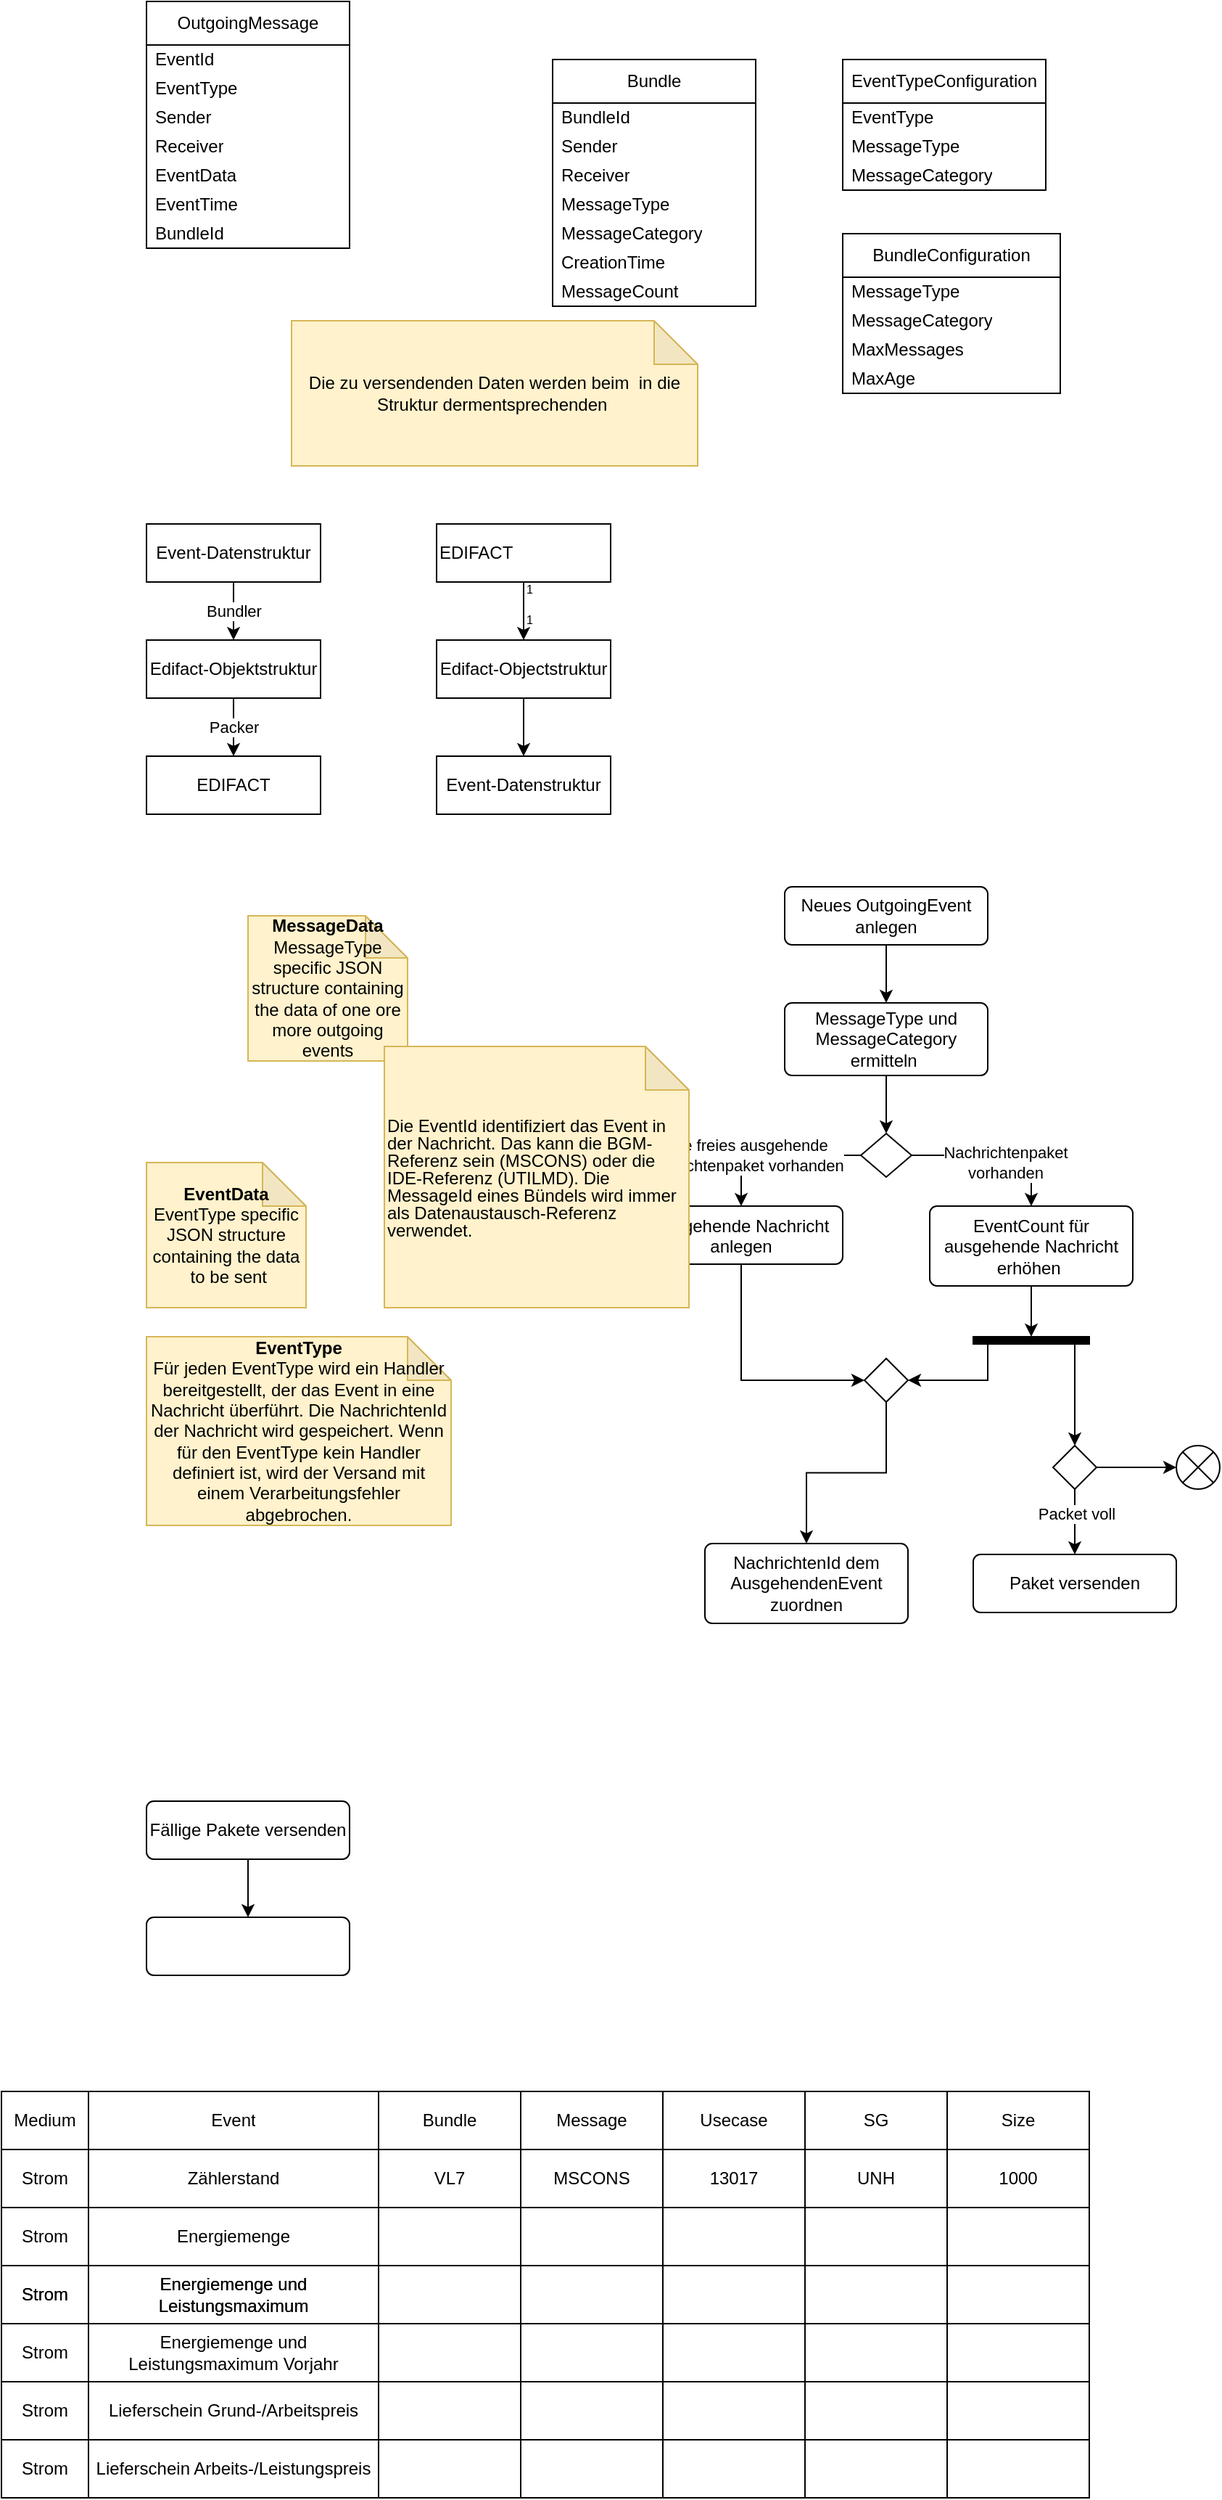 <mxfile version="24.4.10" type="github">
  <diagram name="Seite-1" id="YK1ayBAXCo4zHLLxA4et">
    <mxGraphModel dx="1563" dy="656" grid="1" gridSize="10" guides="1" tooltips="1" connect="1" arrows="1" fold="1" page="1" pageScale="1" pageWidth="827" pageHeight="1169" math="0" shadow="0">
      <root>
        <mxCell id="0" />
        <mxCell id="1" parent="0" />
        <mxCell id="UbyreCae_YLPJ1FmVZYK-16" value="OutgoingMessage" style="swimlane;fontStyle=0;childLayout=stackLayout;horizontal=1;startSize=30;horizontalStack=0;resizeParent=1;resizeParentMax=0;resizeLast=0;collapsible=1;marginBottom=0;whiteSpace=wrap;html=1;" parent="1" vertex="1">
          <mxGeometry x="40" y="40" width="140" height="170" as="geometry" />
        </mxCell>
        <mxCell id="UbyreCae_YLPJ1FmVZYK-31" value="EventId" style="text;strokeColor=none;fillColor=none;align=left;verticalAlign=middle;spacingLeft=4;spacingRight=4;overflow=hidden;points=[[0,0.5],[1,0.5]];portConstraint=eastwest;rotatable=0;whiteSpace=wrap;html=1;" parent="UbyreCae_YLPJ1FmVZYK-16" vertex="1">
          <mxGeometry y="30" width="140" height="20" as="geometry" />
        </mxCell>
        <mxCell id="UbyreCae_YLPJ1FmVZYK-19" value="EventType" style="text;strokeColor=none;fillColor=none;align=left;verticalAlign=middle;spacingLeft=4;spacingRight=4;overflow=hidden;points=[[0,0.5],[1,0.5]];portConstraint=eastwest;rotatable=0;whiteSpace=wrap;html=1;" parent="UbyreCae_YLPJ1FmVZYK-16" vertex="1">
          <mxGeometry y="50" width="140" height="20" as="geometry" />
        </mxCell>
        <mxCell id="UbyreCae_YLPJ1FmVZYK-17" value="Sender" style="text;strokeColor=none;fillColor=none;align=left;verticalAlign=middle;spacingLeft=4;spacingRight=4;overflow=hidden;points=[[0,0.5],[1,0.5]];portConstraint=eastwest;rotatable=0;whiteSpace=wrap;html=1;" parent="UbyreCae_YLPJ1FmVZYK-16" vertex="1">
          <mxGeometry y="70" width="140" height="20" as="geometry" />
        </mxCell>
        <mxCell id="KgunOmB92rTkKpUrxYC2-65" value="Receiver" style="text;strokeColor=none;fillColor=none;align=left;verticalAlign=middle;spacingLeft=4;spacingRight=4;overflow=hidden;points=[[0,0.5],[1,0.5]];portConstraint=eastwest;rotatable=0;whiteSpace=wrap;html=1;" vertex="1" parent="UbyreCae_YLPJ1FmVZYK-16">
          <mxGeometry y="90" width="140" height="20" as="geometry" />
        </mxCell>
        <mxCell id="UbyreCae_YLPJ1FmVZYK-21" value="EventData" style="text;strokeColor=none;fillColor=none;align=left;verticalAlign=middle;spacingLeft=4;spacingRight=4;overflow=hidden;points=[[0,0.5],[1,0.5]];portConstraint=eastwest;rotatable=0;whiteSpace=wrap;html=1;" parent="UbyreCae_YLPJ1FmVZYK-16" vertex="1">
          <mxGeometry y="110" width="140" height="20" as="geometry" />
        </mxCell>
        <mxCell id="UbyreCae_YLPJ1FmVZYK-20" value="EventTime" style="text;strokeColor=none;fillColor=none;align=left;verticalAlign=middle;spacingLeft=4;spacingRight=4;overflow=hidden;points=[[0,0.5],[1,0.5]];portConstraint=eastwest;rotatable=0;whiteSpace=wrap;html=1;" parent="UbyreCae_YLPJ1FmVZYK-16" vertex="1">
          <mxGeometry y="130" width="140" height="20" as="geometry" />
        </mxCell>
        <mxCell id="UbyreCae_YLPJ1FmVZYK-30" value="BundleId" style="text;strokeColor=none;fillColor=none;align=left;verticalAlign=middle;spacingLeft=4;spacingRight=4;overflow=hidden;points=[[0,0.5],[1,0.5]];portConstraint=eastwest;rotatable=0;whiteSpace=wrap;html=1;" parent="UbyreCae_YLPJ1FmVZYK-16" vertex="1">
          <mxGeometry y="150" width="140" height="20" as="geometry" />
        </mxCell>
        <mxCell id="UbyreCae_YLPJ1FmVZYK-22" value="Bundle" style="swimlane;fontStyle=0;childLayout=stackLayout;horizontal=1;startSize=30;horizontalStack=0;resizeParent=1;resizeParentMax=0;resizeLast=0;collapsible=1;marginBottom=0;whiteSpace=wrap;html=1;" parent="1" vertex="1">
          <mxGeometry x="320" y="80" width="140" height="170" as="geometry" />
        </mxCell>
        <mxCell id="UbyreCae_YLPJ1FmVZYK-29" value="BundleId&amp;nbsp;" style="text;strokeColor=none;fillColor=none;align=left;verticalAlign=middle;spacingLeft=4;spacingRight=4;overflow=hidden;points=[[0,0.5],[1,0.5]];portConstraint=eastwest;rotatable=0;whiteSpace=wrap;html=1;flipV=1;" parent="UbyreCae_YLPJ1FmVZYK-22" vertex="1">
          <mxGeometry y="30" width="140" height="20" as="geometry" />
        </mxCell>
        <mxCell id="UbyreCae_YLPJ1FmVZYK-23" value="Sender" style="text;strokeColor=none;fillColor=none;align=left;verticalAlign=middle;spacingLeft=4;spacingRight=4;overflow=hidden;points=[[0,0.5],[1,0.5]];portConstraint=eastwest;rotatable=0;whiteSpace=wrap;html=1;" parent="UbyreCae_YLPJ1FmVZYK-22" vertex="1">
          <mxGeometry y="50" width="140" height="20" as="geometry" />
        </mxCell>
        <mxCell id="UbyreCae_YLPJ1FmVZYK-24" value="Receiver" style="text;strokeColor=none;fillColor=none;align=left;verticalAlign=middle;spacingLeft=4;spacingRight=4;overflow=hidden;points=[[0,0.5],[1,0.5]];portConstraint=eastwest;rotatable=0;whiteSpace=wrap;html=1;" parent="UbyreCae_YLPJ1FmVZYK-22" vertex="1">
          <mxGeometry y="70" width="140" height="20" as="geometry" />
        </mxCell>
        <mxCell id="UbyreCae_YLPJ1FmVZYK-27" value="MessageType" style="text;strokeColor=none;fillColor=none;align=left;verticalAlign=middle;spacingLeft=4;spacingRight=4;overflow=hidden;points=[[0,0.5],[1,0.5]];portConstraint=eastwest;rotatable=0;whiteSpace=wrap;html=1;" parent="UbyreCae_YLPJ1FmVZYK-22" vertex="1">
          <mxGeometry y="90" width="140" height="20" as="geometry" />
        </mxCell>
        <mxCell id="UbyreCae_YLPJ1FmVZYK-33" value="MessageCategory" style="text;strokeColor=none;fillColor=none;align=left;verticalAlign=middle;spacingLeft=4;spacingRight=4;overflow=hidden;points=[[0,0.5],[1,0.5]];portConstraint=eastwest;rotatable=0;whiteSpace=wrap;html=1;" parent="UbyreCae_YLPJ1FmVZYK-22" vertex="1">
          <mxGeometry y="110" width="140" height="20" as="geometry" />
        </mxCell>
        <mxCell id="UbyreCae_YLPJ1FmVZYK-41" value="CreationTime" style="text;strokeColor=none;fillColor=none;align=left;verticalAlign=middle;spacingLeft=4;spacingRight=4;overflow=hidden;points=[[0,0.5],[1,0.5]];portConstraint=eastwest;rotatable=0;whiteSpace=wrap;html=1;" parent="UbyreCae_YLPJ1FmVZYK-22" vertex="1">
          <mxGeometry y="130" width="140" height="20" as="geometry" />
        </mxCell>
        <mxCell id="KgunOmB92rTkKpUrxYC2-1" value="MessageCount" style="text;strokeColor=none;fillColor=none;align=left;verticalAlign=middle;spacingLeft=4;spacingRight=4;overflow=hidden;points=[[0,0.5],[1,0.5]];portConstraint=eastwest;rotatable=0;whiteSpace=wrap;html=1;" vertex="1" parent="UbyreCae_YLPJ1FmVZYK-22">
          <mxGeometry y="150" width="140" height="20" as="geometry" />
        </mxCell>
        <mxCell id="UbyreCae_YLPJ1FmVZYK-34" value="&lt;b&gt;EventData&lt;/b&gt;&lt;div&gt;EventType specific JSON structure containing the data &amp;nbsp;to be sent&lt;/div&gt;" style="shape=note;whiteSpace=wrap;html=1;backgroundOutline=1;darkOpacity=0.05;fillColor=#fff2cc;strokeColor=#d6b656;" parent="1" vertex="1">
          <mxGeometry x="40" y="840" width="110" height="100" as="geometry" />
        </mxCell>
        <mxCell id="UbyreCae_YLPJ1FmVZYK-39" value="&lt;b&gt;MessageData&lt;/b&gt;&lt;div&gt;MessageType specific JSON structure containing the data of one ore more outgoing events&lt;/div&gt;" style="shape=note;whiteSpace=wrap;html=1;backgroundOutline=1;darkOpacity=0.05;fillColor=#fff2cc;strokeColor=#d6b656;size=29;" parent="1" vertex="1">
          <mxGeometry x="110" y="670" width="110" height="100" as="geometry" />
        </mxCell>
        <mxCell id="UbyreCae_YLPJ1FmVZYK-40" value="&lt;b&gt;EventType&lt;/b&gt;&lt;div&gt;Für jeden EventType wird ein Handler bereitgestellt, der das Event in eine Nachricht überführt. Die NachrichtenId der Nachricht wird gespeichert. Wenn für den EventType kein Handler definiert ist, wird der Versand mit einem Verarbeitungsfehler abgebrochen.&lt;/div&gt;" style="shape=note;whiteSpace=wrap;html=1;backgroundOutline=1;darkOpacity=0.05;fillColor=#fff2cc;strokeColor=#d6b656;" parent="1" vertex="1">
          <mxGeometry x="40" y="960" width="210" height="130" as="geometry" />
        </mxCell>
        <mxCell id="KgunOmB92rTkKpUrxYC2-4" value="" style="edgeStyle=orthogonalEdgeStyle;rounded=0;orthogonalLoop=1;jettySize=auto;html=1;" edge="1" parent="1" source="KgunOmB92rTkKpUrxYC2-2" target="KgunOmB92rTkKpUrxYC2-3">
          <mxGeometry relative="1" as="geometry" />
        </mxCell>
        <mxCell id="KgunOmB92rTkKpUrxYC2-2" value="Neues OutgoingEvent anlegen" style="html=1;align=center;verticalAlign=middle;rounded=1;absoluteArcSize=1;arcSize=10;dashed=0;whiteSpace=wrap;" vertex="1" parent="1">
          <mxGeometry x="480" y="650" width="140" height="40" as="geometry" />
        </mxCell>
        <mxCell id="KgunOmB92rTkKpUrxYC2-25" value="" style="edgeStyle=orthogonalEdgeStyle;rounded=0;orthogonalLoop=1;jettySize=auto;html=1;" edge="1" parent="1" source="KgunOmB92rTkKpUrxYC2-3" target="KgunOmB92rTkKpUrxYC2-6">
          <mxGeometry relative="1" as="geometry" />
        </mxCell>
        <mxCell id="KgunOmB92rTkKpUrxYC2-3" value="MessageType und MessageCategory ermitteln&amp;nbsp;" style="html=1;align=center;verticalAlign=middle;rounded=1;absoluteArcSize=1;arcSize=10;dashed=0;whiteSpace=wrap;" vertex="1" parent="1">
          <mxGeometry x="480" y="730" width="140" height="50" as="geometry" />
        </mxCell>
        <mxCell id="KgunOmB92rTkKpUrxYC2-38" value="" style="edgeStyle=orthogonalEdgeStyle;rounded=0;orthogonalLoop=1;jettySize=auto;html=1;" edge="1" parent="1" source="KgunOmB92rTkKpUrxYC2-5" target="KgunOmB92rTkKpUrxYC2-37">
          <mxGeometry relative="1" as="geometry" />
        </mxCell>
        <mxCell id="KgunOmB92rTkKpUrxYC2-5" value="EventCount für ausgehende Nachricht erhöhen&amp;nbsp;" style="html=1;align=center;verticalAlign=top;rounded=1;absoluteArcSize=1;arcSize=10;dashed=0;whiteSpace=wrap;" vertex="1" parent="1">
          <mxGeometry x="580" y="870" width="140" height="55" as="geometry" />
        </mxCell>
        <mxCell id="KgunOmB92rTkKpUrxYC2-8" value="" style="edgeStyle=orthogonalEdgeStyle;rounded=0;orthogonalLoop=1;jettySize=auto;html=1;" edge="1" parent="1" source="KgunOmB92rTkKpUrxYC2-6" target="KgunOmB92rTkKpUrxYC2-5">
          <mxGeometry relative="1" as="geometry" />
        </mxCell>
        <mxCell id="KgunOmB92rTkKpUrxYC2-28" value="Nachrichtenpaket&lt;div&gt;vorhanden&lt;/div&gt;" style="edgeLabel;html=1;align=center;verticalAlign=middle;resizable=0;points=[];" vertex="1" connectable="0" parent="KgunOmB92rTkKpUrxYC2-8">
          <mxGeometry x="-0.421" y="-2" relative="1" as="geometry">
            <mxPoint x="30" y="3" as="offset" />
          </mxGeometry>
        </mxCell>
        <mxCell id="KgunOmB92rTkKpUrxYC2-16" value="" style="edgeStyle=orthogonalEdgeStyle;rounded=0;orthogonalLoop=1;jettySize=auto;html=1;" edge="1" parent="1" source="KgunOmB92rTkKpUrxYC2-6" target="KgunOmB92rTkKpUrxYC2-15">
          <mxGeometry relative="1" as="geometry" />
        </mxCell>
        <mxCell id="KgunOmB92rTkKpUrxYC2-27" value="Keine freies ausgehende&amp;nbsp;&lt;div&gt;Nachrichtenpaket vorhanden&lt;/div&gt;" style="edgeLabel;html=1;align=center;verticalAlign=middle;resizable=0;points=[];" vertex="1" connectable="0" parent="KgunOmB92rTkKpUrxYC2-16">
          <mxGeometry x="-0.363" y="2" relative="1" as="geometry">
            <mxPoint x="-45" y="-2" as="offset" />
          </mxGeometry>
        </mxCell>
        <mxCell id="KgunOmB92rTkKpUrxYC2-6" value="" style="rhombus;" vertex="1" parent="1">
          <mxGeometry x="532.5" y="820" width="35" height="30" as="geometry" />
        </mxCell>
        <mxCell id="KgunOmB92rTkKpUrxYC2-15" value="Ausgehende Nachricht anlegen" style="html=1;align=center;verticalAlign=top;rounded=1;absoluteArcSize=1;arcSize=10;dashed=0;whiteSpace=wrap;" vertex="1" parent="1">
          <mxGeometry x="380" y="870" width="140" height="40" as="geometry" />
        </mxCell>
        <mxCell id="KgunOmB92rTkKpUrxYC2-17" value="NachrichtenId dem AusgehendenEvent zuordnen" style="html=1;align=center;verticalAlign=middle;rounded=1;absoluteArcSize=1;arcSize=10;dashed=0;whiteSpace=wrap;" vertex="1" parent="1">
          <mxGeometry x="425" y="1102.5" width="140" height="55" as="geometry" />
        </mxCell>
        <mxCell id="KgunOmB92rTkKpUrxYC2-35" value="" style="edgeStyle=orthogonalEdgeStyle;rounded=0;orthogonalLoop=1;jettySize=auto;html=1;" edge="1" parent="1" source="KgunOmB92rTkKpUrxYC2-29" target="KgunOmB92rTkKpUrxYC2-17">
          <mxGeometry relative="1" as="geometry" />
        </mxCell>
        <mxCell id="KgunOmB92rTkKpUrxYC2-29" value="" style="rhombus;" vertex="1" parent="1">
          <mxGeometry x="535" y="975" width="30" height="30" as="geometry" />
        </mxCell>
        <mxCell id="KgunOmB92rTkKpUrxYC2-33" value="" style="edgeStyle=orthogonalEdgeStyle;orthogonalLoop=1;jettySize=auto;html=1;rounded=0;exitX=0.5;exitY=1;exitDx=0;exitDy=0;entryX=0;entryY=0.5;entryDx=0;entryDy=0;" edge="1" parent="1" source="KgunOmB92rTkKpUrxYC2-15" target="KgunOmB92rTkKpUrxYC2-29">
          <mxGeometry width="80" relative="1" as="geometry">
            <mxPoint x="380" y="1010" as="sourcePoint" />
            <mxPoint x="470" y="920" as="targetPoint" />
          </mxGeometry>
        </mxCell>
        <mxCell id="KgunOmB92rTkKpUrxYC2-37" value="" style="html=1;points=[];perimeter=orthogonalPerimeter;fillColor=strokeColor;direction=south;" vertex="1" parent="1">
          <mxGeometry x="610" y="960" width="80" height="5" as="geometry" />
        </mxCell>
        <mxCell id="KgunOmB92rTkKpUrxYC2-40" value="" style="edgeStyle=orthogonalEdgeStyle;orthogonalLoop=1;jettySize=auto;html=1;rounded=0;entryX=1;entryY=0.5;entryDx=0;entryDy=0;exitX=0;exitY=0.875;exitDx=0;exitDy=0;exitPerimeter=0;" edge="1" parent="1" source="KgunOmB92rTkKpUrxYC2-37" target="KgunOmB92rTkKpUrxYC2-29">
          <mxGeometry width="80" relative="1" as="geometry">
            <mxPoint x="660" y="1020" as="sourcePoint" />
            <mxPoint x="750" y="820" as="targetPoint" />
            <Array as="points">
              <mxPoint x="620" y="990" />
            </Array>
          </mxGeometry>
        </mxCell>
        <mxCell id="KgunOmB92rTkKpUrxYC2-44" value="Paket versenden" style="html=1;align=center;verticalAlign=middle;rounded=1;absoluteArcSize=1;arcSize=10;dashed=0;whiteSpace=wrap;" vertex="1" parent="1">
          <mxGeometry x="610" y="1110" width="140" height="40" as="geometry" />
        </mxCell>
        <mxCell id="KgunOmB92rTkKpUrxYC2-45" value="" style="edgeStyle=orthogonalEdgeStyle;orthogonalLoop=1;jettySize=auto;html=1;rounded=0;exitX=0;exitY=0.125;exitDx=0;exitDy=0;exitPerimeter=0;entryX=0;entryY=0.5;entryDx=0;entryDy=0;" edge="1" parent="1" source="KgunOmB92rTkKpUrxYC2-37" target="KgunOmB92rTkKpUrxYC2-46">
          <mxGeometry width="80" relative="1" as="geometry">
            <mxPoint x="700" y="1110" as="sourcePoint" />
            <mxPoint x="780" y="1010" as="targetPoint" />
            <Array as="points">
              <mxPoint x="680" y="1020" />
              <mxPoint x="680" y="1020" />
            </Array>
          </mxGeometry>
        </mxCell>
        <mxCell id="KgunOmB92rTkKpUrxYC2-47" value="" style="edgeStyle=orthogonalEdgeStyle;rounded=0;orthogonalLoop=1;jettySize=auto;html=1;" edge="1" parent="1" source="KgunOmB92rTkKpUrxYC2-46" target="KgunOmB92rTkKpUrxYC2-44">
          <mxGeometry relative="1" as="geometry" />
        </mxCell>
        <mxCell id="KgunOmB92rTkKpUrxYC2-48" value="Packet voll" style="edgeLabel;html=1;align=center;verticalAlign=middle;resizable=0;points=[];" vertex="1" connectable="0" parent="KgunOmB92rTkKpUrxYC2-47">
          <mxGeometry x="-0.267" y="1" relative="1" as="geometry">
            <mxPoint as="offset" />
          </mxGeometry>
        </mxCell>
        <mxCell id="KgunOmB92rTkKpUrxYC2-50" value="" style="edgeStyle=orthogonalEdgeStyle;rounded=0;orthogonalLoop=1;jettySize=auto;html=1;" edge="1" parent="1" source="KgunOmB92rTkKpUrxYC2-46" target="KgunOmB92rTkKpUrxYC2-49">
          <mxGeometry relative="1" as="geometry" />
        </mxCell>
        <mxCell id="KgunOmB92rTkKpUrxYC2-46" value="" style="rhombus;direction=south;" vertex="1" parent="1">
          <mxGeometry x="665" y="1035" width="30" height="30" as="geometry" />
        </mxCell>
        <mxCell id="KgunOmB92rTkKpUrxYC2-49" value="" style="shape=sumEllipse;perimeter=ellipsePerimeter;html=1;backgroundOutline=1;" vertex="1" parent="1">
          <mxGeometry x="750" y="1035" width="30" height="30" as="geometry" />
        </mxCell>
        <mxCell id="KgunOmB92rTkKpUrxYC2-54" value="EventTypeConfiguration" style="swimlane;fontStyle=0;childLayout=stackLayout;horizontal=1;startSize=30;horizontalStack=0;resizeParent=1;resizeParentMax=0;resizeLast=0;collapsible=1;marginBottom=0;whiteSpace=wrap;html=1;" vertex="1" parent="1">
          <mxGeometry x="520" y="80" width="140" height="90" as="geometry" />
        </mxCell>
        <mxCell id="KgunOmB92rTkKpUrxYC2-55" value="EventType" style="text;strokeColor=none;fillColor=none;align=left;verticalAlign=middle;spacingLeft=4;spacingRight=4;overflow=hidden;points=[[0,0.5],[1,0.5]];portConstraint=eastwest;rotatable=0;whiteSpace=wrap;html=1;" vertex="1" parent="KgunOmB92rTkKpUrxYC2-54">
          <mxGeometry y="30" width="140" height="20" as="geometry" />
        </mxCell>
        <mxCell id="KgunOmB92rTkKpUrxYC2-56" value="MessageType" style="text;strokeColor=none;fillColor=none;align=left;verticalAlign=middle;spacingLeft=4;spacingRight=4;overflow=hidden;points=[[0,0.5],[1,0.5]];portConstraint=eastwest;rotatable=0;whiteSpace=wrap;html=1;" vertex="1" parent="KgunOmB92rTkKpUrxYC2-54">
          <mxGeometry y="50" width="140" height="20" as="geometry" />
        </mxCell>
        <mxCell id="KgunOmB92rTkKpUrxYC2-58" value="MessageCategory" style="text;strokeColor=none;fillColor=none;align=left;verticalAlign=middle;spacingLeft=4;spacingRight=4;overflow=hidden;points=[[0,0.5],[1,0.5]];portConstraint=eastwest;rotatable=0;whiteSpace=wrap;html=1;" vertex="1" parent="KgunOmB92rTkKpUrxYC2-54">
          <mxGeometry y="70" width="140" height="20" as="geometry" />
        </mxCell>
        <mxCell id="KgunOmB92rTkKpUrxYC2-59" value="BundleConfiguration" style="swimlane;fontStyle=0;childLayout=stackLayout;horizontal=1;startSize=30;horizontalStack=0;resizeParent=1;resizeParentMax=0;resizeLast=0;collapsible=1;marginBottom=0;whiteSpace=wrap;html=1;" vertex="1" parent="1">
          <mxGeometry x="520" y="200" width="150" height="110" as="geometry" />
        </mxCell>
        <mxCell id="KgunOmB92rTkKpUrxYC2-60" value="MessageType" style="text;strokeColor=none;fillColor=none;align=left;verticalAlign=middle;spacingLeft=4;spacingRight=4;overflow=hidden;points=[[0,0.5],[1,0.5]];portConstraint=eastwest;rotatable=0;whiteSpace=wrap;html=1;" vertex="1" parent="KgunOmB92rTkKpUrxYC2-59">
          <mxGeometry y="30" width="150" height="20" as="geometry" />
        </mxCell>
        <mxCell id="KgunOmB92rTkKpUrxYC2-61" value="MessageCategory" style="text;strokeColor=none;fillColor=none;align=left;verticalAlign=middle;spacingLeft=4;spacingRight=4;overflow=hidden;points=[[0,0.5],[1,0.5]];portConstraint=eastwest;rotatable=0;whiteSpace=wrap;html=1;" vertex="1" parent="KgunOmB92rTkKpUrxYC2-59">
          <mxGeometry y="50" width="150" height="20" as="geometry" />
        </mxCell>
        <mxCell id="KgunOmB92rTkKpUrxYC2-62" value="MaxMessages" style="text;strokeColor=none;fillColor=none;align=left;verticalAlign=middle;spacingLeft=4;spacingRight=4;overflow=hidden;points=[[0,0.5],[1,0.5]];portConstraint=eastwest;rotatable=0;whiteSpace=wrap;html=1;" vertex="1" parent="KgunOmB92rTkKpUrxYC2-59">
          <mxGeometry y="70" width="150" height="20" as="geometry" />
        </mxCell>
        <mxCell id="KgunOmB92rTkKpUrxYC2-64" value="MaxAge" style="text;strokeColor=none;fillColor=none;align=left;verticalAlign=middle;spacingLeft=4;spacingRight=4;overflow=hidden;points=[[0,0.5],[1,0.5]];portConstraint=eastwest;rotatable=0;whiteSpace=wrap;html=1;" vertex="1" parent="KgunOmB92rTkKpUrxYC2-59">
          <mxGeometry y="90" width="150" height="20" as="geometry" />
        </mxCell>
        <mxCell id="KgunOmB92rTkKpUrxYC2-63" value="&lt;p style=&quot;line-height: 100%;&quot;&gt;Die EventId identifiziert das Event in der Nachricht. Das kann die BGM-Referenz sein (MSCONS) oder die IDE-Referenz (UTILMD). Die MessageId eines Bündels wird immer als Datenaustausch-Referenz verwendet.&lt;/p&gt;" style="shape=note;whiteSpace=wrap;html=1;backgroundOutline=1;darkOpacity=0.05;fillColor=#fff2cc;strokeColor=#d6b656;align=left;" vertex="1" parent="1">
          <mxGeometry x="204" y="760" width="210" height="180" as="geometry" />
        </mxCell>
        <mxCell id="KgunOmB92rTkKpUrxYC2-71" value="Die zu versendenden Daten werden beim &amp;nbsp;in die Struktur dermentsprechenden&amp;nbsp;" style="shape=note;whiteSpace=wrap;html=1;backgroundOutline=1;darkOpacity=0.05;fillColor=#fff2cc;strokeColor=#d6b656;" vertex="1" parent="1">
          <mxGeometry x="140" y="260" width="280" height="100" as="geometry" />
        </mxCell>
        <mxCell id="KgunOmB92rTkKpUrxYC2-74" value="Bundler" style="edgeStyle=orthogonalEdgeStyle;rounded=0;orthogonalLoop=1;jettySize=auto;html=1;" edge="1" parent="1" source="KgunOmB92rTkKpUrxYC2-72" target="KgunOmB92rTkKpUrxYC2-73">
          <mxGeometry relative="1" as="geometry" />
        </mxCell>
        <mxCell id="KgunOmB92rTkKpUrxYC2-72" value="Event-Datenstruktur" style="whiteSpace=wrap;html=1;" vertex="1" parent="1">
          <mxGeometry x="40" y="400" width="120" height="40" as="geometry" />
        </mxCell>
        <mxCell id="KgunOmB92rTkKpUrxYC2-76" value="" style="edgeStyle=orthogonalEdgeStyle;rounded=0;orthogonalLoop=1;jettySize=auto;html=1;" edge="1" parent="1" source="KgunOmB92rTkKpUrxYC2-73" target="KgunOmB92rTkKpUrxYC2-75">
          <mxGeometry relative="1" as="geometry" />
        </mxCell>
        <mxCell id="KgunOmB92rTkKpUrxYC2-90" value="Packer" style="edgeLabel;html=1;align=center;verticalAlign=middle;resizable=0;points=[];" vertex="1" connectable="0" parent="KgunOmB92rTkKpUrxYC2-76">
          <mxGeometry relative="1" as="geometry">
            <mxPoint as="offset" />
          </mxGeometry>
        </mxCell>
        <mxCell id="KgunOmB92rTkKpUrxYC2-73" value="Edifact-Objektstruktur" style="whiteSpace=wrap;html=1;" vertex="1" parent="1">
          <mxGeometry x="40" y="480" width="120" height="40" as="geometry" />
        </mxCell>
        <mxCell id="KgunOmB92rTkKpUrxYC2-75" value="EDIFACT" style="whiteSpace=wrap;html=1;" vertex="1" parent="1">
          <mxGeometry x="40" y="560" width="120" height="40" as="geometry" />
        </mxCell>
        <mxCell id="KgunOmB92rTkKpUrxYC2-81" value="" style="edgeStyle=orthogonalEdgeStyle;rounded=0;orthogonalLoop=1;jettySize=auto;html=1;" edge="1" parent="1" source="KgunOmB92rTkKpUrxYC2-77" target="KgunOmB92rTkKpUrxYC2-80">
          <mxGeometry relative="1" as="geometry" />
        </mxCell>
        <mxCell id="KgunOmB92rTkKpUrxYC2-88" value="1" style="edgeLabel;html=1;align=left;verticalAlign=middle;resizable=0;points=[];fontSize=8;" vertex="1" connectable="0" parent="KgunOmB92rTkKpUrxYC2-81">
          <mxGeometry x="-1" relative="1" as="geometry">
            <mxPoint y="5" as="offset" />
          </mxGeometry>
        </mxCell>
        <mxCell id="KgunOmB92rTkKpUrxYC2-89" value="1" style="edgeLabel;html=1;align=left;verticalAlign=middle;resizable=0;points=[];spacingBottom=0;spacingLeft=0;fontSize=8;" vertex="1" connectable="0" parent="KgunOmB92rTkKpUrxYC2-81">
          <mxGeometry x="1" relative="1" as="geometry">
            <mxPoint y="-14" as="offset" />
          </mxGeometry>
        </mxCell>
        <mxCell id="KgunOmB92rTkKpUrxYC2-77" value="EDIFACT" style="whiteSpace=wrap;html=1;align=left;" vertex="1" parent="1">
          <mxGeometry x="240" y="400" width="120" height="40" as="geometry" />
        </mxCell>
        <mxCell id="KgunOmB92rTkKpUrxYC2-85" value="" style="edgeStyle=orthogonalEdgeStyle;rounded=0;orthogonalLoop=1;jettySize=auto;html=1;" edge="1" parent="1" source="KgunOmB92rTkKpUrxYC2-80" target="KgunOmB92rTkKpUrxYC2-84">
          <mxGeometry relative="1" as="geometry" />
        </mxCell>
        <mxCell id="KgunOmB92rTkKpUrxYC2-80" value="Edifact-Objectstruktur" style="whiteSpace=wrap;html=1;" vertex="1" parent="1">
          <mxGeometry x="240" y="480" width="120" height="40" as="geometry" />
        </mxCell>
        <mxCell id="KgunOmB92rTkKpUrxYC2-84" value="Event-Datenstruktur" style="whiteSpace=wrap;html=1;" vertex="1" parent="1">
          <mxGeometry x="240" y="560" width="120" height="40" as="geometry" />
        </mxCell>
        <mxCell id="KgunOmB92rTkKpUrxYC2-93" value="" style="edgeStyle=orthogonalEdgeStyle;rounded=0;orthogonalLoop=1;jettySize=auto;html=1;" edge="1" parent="1" source="KgunOmB92rTkKpUrxYC2-91" target="KgunOmB92rTkKpUrxYC2-92">
          <mxGeometry relative="1" as="geometry" />
        </mxCell>
        <mxCell id="KgunOmB92rTkKpUrxYC2-91" value="Fällige Pakete versenden" style="html=1;align=center;verticalAlign=middle;rounded=1;absoluteArcSize=1;arcSize=10;dashed=0;whiteSpace=wrap;" vertex="1" parent="1">
          <mxGeometry x="40" y="1280" width="140" height="40" as="geometry" />
        </mxCell>
        <mxCell id="KgunOmB92rTkKpUrxYC2-92" value="" style="html=1;align=center;verticalAlign=middle;rounded=1;absoluteArcSize=1;arcSize=10;dashed=0;whiteSpace=wrap;" vertex="1" parent="1">
          <mxGeometry x="40" y="1360" width="140" height="40" as="geometry" />
        </mxCell>
        <mxCell id="KgunOmB92rTkKpUrxYC2-94" value="" style="shape=table;startSize=0;container=1;collapsible=0;childLayout=tableLayout;" vertex="1" parent="1">
          <mxGeometry x="-60" y="1480" width="750" height="280" as="geometry" />
        </mxCell>
        <mxCell id="KgunOmB92rTkKpUrxYC2-95" value="" style="shape=tableRow;horizontal=0;startSize=0;swimlaneHead=0;swimlaneBody=0;strokeColor=inherit;top=0;left=0;bottom=0;right=0;collapsible=0;dropTarget=0;fillColor=none;points=[[0,0.5],[1,0.5]];portConstraint=eastwest;" vertex="1" parent="KgunOmB92rTkKpUrxYC2-94">
          <mxGeometry width="750" height="40" as="geometry" />
        </mxCell>
        <mxCell id="KgunOmB92rTkKpUrxYC2-107" value="Medium" style="shape=partialRectangle;html=1;whiteSpace=wrap;connectable=0;strokeColor=inherit;overflow=hidden;fillColor=none;top=0;left=0;bottom=0;right=0;pointerEvents=1;" vertex="1" parent="KgunOmB92rTkKpUrxYC2-95">
          <mxGeometry width="60" height="40" as="geometry">
            <mxRectangle width="60" height="40" as="alternateBounds" />
          </mxGeometry>
        </mxCell>
        <mxCell id="KgunOmB92rTkKpUrxYC2-96" value="Event" style="shape=partialRectangle;html=1;whiteSpace=wrap;connectable=0;strokeColor=inherit;overflow=hidden;fillColor=none;top=0;left=0;bottom=0;right=0;pointerEvents=1;" vertex="1" parent="KgunOmB92rTkKpUrxYC2-95">
          <mxGeometry x="60" width="200" height="40" as="geometry">
            <mxRectangle width="200" height="40" as="alternateBounds" />
          </mxGeometry>
        </mxCell>
        <mxCell id="KgunOmB92rTkKpUrxYC2-97" value="Bundle" style="shape=partialRectangle;html=1;whiteSpace=wrap;connectable=0;strokeColor=inherit;overflow=hidden;fillColor=none;top=0;left=0;bottom=0;right=0;pointerEvents=1;" vertex="1" parent="KgunOmB92rTkKpUrxYC2-95">
          <mxGeometry x="260" width="98" height="40" as="geometry">
            <mxRectangle width="98" height="40" as="alternateBounds" />
          </mxGeometry>
        </mxCell>
        <mxCell id="KgunOmB92rTkKpUrxYC2-98" value="Message" style="shape=partialRectangle;html=1;whiteSpace=wrap;connectable=0;strokeColor=inherit;overflow=hidden;fillColor=none;top=0;left=0;bottom=0;right=0;pointerEvents=1;" vertex="1" parent="KgunOmB92rTkKpUrxYC2-95">
          <mxGeometry x="358" width="98" height="40" as="geometry">
            <mxRectangle width="98" height="40" as="alternateBounds" />
          </mxGeometry>
        </mxCell>
        <mxCell id="KgunOmB92rTkKpUrxYC2-99" value="Usecase" style="shape=partialRectangle;html=1;whiteSpace=wrap;connectable=0;strokeColor=inherit;overflow=hidden;fillColor=none;top=0;left=0;bottom=0;right=0;pointerEvents=1;" vertex="1" parent="KgunOmB92rTkKpUrxYC2-95">
          <mxGeometry x="456" width="98" height="40" as="geometry">
            <mxRectangle width="98" height="40" as="alternateBounds" />
          </mxGeometry>
        </mxCell>
        <mxCell id="KgunOmB92rTkKpUrxYC2-105" value="SG" style="shape=partialRectangle;html=1;whiteSpace=wrap;connectable=0;strokeColor=inherit;overflow=hidden;fillColor=none;top=0;left=0;bottom=0;right=0;pointerEvents=1;" vertex="1" parent="KgunOmB92rTkKpUrxYC2-95">
          <mxGeometry x="554" width="98" height="40" as="geometry">
            <mxRectangle width="98" height="40" as="alternateBounds" />
          </mxGeometry>
        </mxCell>
        <mxCell id="KgunOmB92rTkKpUrxYC2-116" value="Size" style="shape=partialRectangle;html=1;whiteSpace=wrap;connectable=0;strokeColor=inherit;overflow=hidden;fillColor=none;top=0;left=0;bottom=0;right=0;pointerEvents=1;" vertex="1" parent="KgunOmB92rTkKpUrxYC2-95">
          <mxGeometry x="652" width="98" height="40" as="geometry">
            <mxRectangle width="98" height="40" as="alternateBounds" />
          </mxGeometry>
        </mxCell>
        <mxCell id="KgunOmB92rTkKpUrxYC2-100" value="" style="shape=tableRow;horizontal=0;startSize=0;swimlaneHead=0;swimlaneBody=0;strokeColor=inherit;top=0;left=0;bottom=0;right=0;collapsible=0;dropTarget=0;fillColor=none;points=[[0,0.5],[1,0.5]];portConstraint=eastwest;" vertex="1" parent="KgunOmB92rTkKpUrxYC2-94">
          <mxGeometry y="40" width="750" height="40" as="geometry" />
        </mxCell>
        <mxCell id="KgunOmB92rTkKpUrxYC2-108" value="Strom" style="shape=partialRectangle;html=1;whiteSpace=wrap;connectable=0;strokeColor=inherit;overflow=hidden;fillColor=none;top=0;left=0;bottom=0;right=0;pointerEvents=1;" vertex="1" parent="KgunOmB92rTkKpUrxYC2-100">
          <mxGeometry width="60" height="40" as="geometry">
            <mxRectangle width="60" height="40" as="alternateBounds" />
          </mxGeometry>
        </mxCell>
        <mxCell id="KgunOmB92rTkKpUrxYC2-101" value="Zählerstand" style="shape=partialRectangle;html=1;whiteSpace=wrap;connectable=0;strokeColor=inherit;overflow=hidden;fillColor=none;top=0;left=0;bottom=0;right=0;pointerEvents=1;" vertex="1" parent="KgunOmB92rTkKpUrxYC2-100">
          <mxGeometry x="60" width="200" height="40" as="geometry">
            <mxRectangle width="200" height="40" as="alternateBounds" />
          </mxGeometry>
        </mxCell>
        <mxCell id="KgunOmB92rTkKpUrxYC2-102" value="VL7" style="shape=partialRectangle;html=1;whiteSpace=wrap;connectable=0;strokeColor=inherit;overflow=hidden;fillColor=none;top=0;left=0;bottom=0;right=0;pointerEvents=1;" vertex="1" parent="KgunOmB92rTkKpUrxYC2-100">
          <mxGeometry x="260" width="98" height="40" as="geometry">
            <mxRectangle width="98" height="40" as="alternateBounds" />
          </mxGeometry>
        </mxCell>
        <mxCell id="KgunOmB92rTkKpUrxYC2-103" value="MSCONS" style="shape=partialRectangle;html=1;whiteSpace=wrap;connectable=0;strokeColor=inherit;overflow=hidden;fillColor=none;top=0;left=0;bottom=0;right=0;pointerEvents=1;" vertex="1" parent="KgunOmB92rTkKpUrxYC2-100">
          <mxGeometry x="358" width="98" height="40" as="geometry">
            <mxRectangle width="98" height="40" as="alternateBounds" />
          </mxGeometry>
        </mxCell>
        <mxCell id="KgunOmB92rTkKpUrxYC2-104" value="13017" style="shape=partialRectangle;html=1;whiteSpace=wrap;connectable=0;strokeColor=inherit;overflow=hidden;fillColor=none;top=0;left=0;bottom=0;right=0;pointerEvents=1;" vertex="1" parent="KgunOmB92rTkKpUrxYC2-100">
          <mxGeometry x="456" width="98" height="40" as="geometry">
            <mxRectangle width="98" height="40" as="alternateBounds" />
          </mxGeometry>
        </mxCell>
        <mxCell id="KgunOmB92rTkKpUrxYC2-106" value="UNH" style="shape=partialRectangle;html=1;whiteSpace=wrap;connectable=0;strokeColor=inherit;overflow=hidden;fillColor=none;top=0;left=0;bottom=0;right=0;pointerEvents=1;" vertex="1" parent="KgunOmB92rTkKpUrxYC2-100">
          <mxGeometry x="554" width="98" height="40" as="geometry">
            <mxRectangle width="98" height="40" as="alternateBounds" />
          </mxGeometry>
        </mxCell>
        <mxCell id="KgunOmB92rTkKpUrxYC2-117" value="1000" style="shape=partialRectangle;html=1;whiteSpace=wrap;connectable=0;strokeColor=inherit;overflow=hidden;fillColor=none;top=0;left=0;bottom=0;right=0;pointerEvents=1;" vertex="1" parent="KgunOmB92rTkKpUrxYC2-100">
          <mxGeometry x="652" width="98" height="40" as="geometry">
            <mxRectangle width="98" height="40" as="alternateBounds" />
          </mxGeometry>
        </mxCell>
        <mxCell id="KgunOmB92rTkKpUrxYC2-109" style="shape=tableRow;horizontal=0;startSize=0;swimlaneHead=0;swimlaneBody=0;strokeColor=inherit;top=0;left=0;bottom=0;right=0;collapsible=0;dropTarget=0;fillColor=none;points=[[0,0.5],[1,0.5]];portConstraint=eastwest;" vertex="1" parent="KgunOmB92rTkKpUrxYC2-94">
          <mxGeometry y="80" width="750" height="40" as="geometry" />
        </mxCell>
        <mxCell id="KgunOmB92rTkKpUrxYC2-110" value="Strom" style="shape=partialRectangle;html=1;whiteSpace=wrap;connectable=0;strokeColor=inherit;overflow=hidden;fillColor=none;top=0;left=0;bottom=0;right=0;pointerEvents=1;" vertex="1" parent="KgunOmB92rTkKpUrxYC2-109">
          <mxGeometry width="60" height="40" as="geometry">
            <mxRectangle width="60" height="40" as="alternateBounds" />
          </mxGeometry>
        </mxCell>
        <mxCell id="KgunOmB92rTkKpUrxYC2-111" value="Energiemenge" style="shape=partialRectangle;html=1;whiteSpace=wrap;connectable=0;strokeColor=inherit;overflow=hidden;fillColor=none;top=0;left=0;bottom=0;right=0;pointerEvents=1;" vertex="1" parent="KgunOmB92rTkKpUrxYC2-109">
          <mxGeometry x="60" width="200" height="40" as="geometry">
            <mxRectangle width="200" height="40" as="alternateBounds" />
          </mxGeometry>
        </mxCell>
        <mxCell id="KgunOmB92rTkKpUrxYC2-112" style="shape=partialRectangle;html=1;whiteSpace=wrap;connectable=0;strokeColor=inherit;overflow=hidden;fillColor=none;top=0;left=0;bottom=0;right=0;pointerEvents=1;" vertex="1" parent="KgunOmB92rTkKpUrxYC2-109">
          <mxGeometry x="260" width="98" height="40" as="geometry">
            <mxRectangle width="98" height="40" as="alternateBounds" />
          </mxGeometry>
        </mxCell>
        <mxCell id="KgunOmB92rTkKpUrxYC2-113" style="shape=partialRectangle;html=1;whiteSpace=wrap;connectable=0;strokeColor=inherit;overflow=hidden;fillColor=none;top=0;left=0;bottom=0;right=0;pointerEvents=1;" vertex="1" parent="KgunOmB92rTkKpUrxYC2-109">
          <mxGeometry x="358" width="98" height="40" as="geometry">
            <mxRectangle width="98" height="40" as="alternateBounds" />
          </mxGeometry>
        </mxCell>
        <mxCell id="KgunOmB92rTkKpUrxYC2-114" style="shape=partialRectangle;html=1;whiteSpace=wrap;connectable=0;strokeColor=inherit;overflow=hidden;fillColor=none;top=0;left=0;bottom=0;right=0;pointerEvents=1;" vertex="1" parent="KgunOmB92rTkKpUrxYC2-109">
          <mxGeometry x="456" width="98" height="40" as="geometry">
            <mxRectangle width="98" height="40" as="alternateBounds" />
          </mxGeometry>
        </mxCell>
        <mxCell id="KgunOmB92rTkKpUrxYC2-115" style="shape=partialRectangle;html=1;whiteSpace=wrap;connectable=0;strokeColor=inherit;overflow=hidden;fillColor=none;top=0;left=0;bottom=0;right=0;pointerEvents=1;" vertex="1" parent="KgunOmB92rTkKpUrxYC2-109">
          <mxGeometry x="554" width="98" height="40" as="geometry">
            <mxRectangle width="98" height="40" as="alternateBounds" />
          </mxGeometry>
        </mxCell>
        <mxCell id="KgunOmB92rTkKpUrxYC2-118" style="shape=partialRectangle;html=1;whiteSpace=wrap;connectable=0;strokeColor=inherit;overflow=hidden;fillColor=none;top=0;left=0;bottom=0;right=0;pointerEvents=1;" vertex="1" parent="KgunOmB92rTkKpUrxYC2-109">
          <mxGeometry x="652" width="98" height="40" as="geometry">
            <mxRectangle width="98" height="40" as="alternateBounds" />
          </mxGeometry>
        </mxCell>
        <mxCell id="KgunOmB92rTkKpUrxYC2-135" style="shape=tableRow;horizontal=0;startSize=0;swimlaneHead=0;swimlaneBody=0;strokeColor=inherit;top=0;left=0;bottom=0;right=0;collapsible=0;dropTarget=0;fillColor=none;points=[[0,0.5],[1,0.5]];portConstraint=eastwest;" vertex="1" parent="KgunOmB92rTkKpUrxYC2-94">
          <mxGeometry y="120" width="750" height="40" as="geometry" />
        </mxCell>
        <mxCell id="KgunOmB92rTkKpUrxYC2-136" value="Strom" style="shape=partialRectangle;html=1;whiteSpace=wrap;connectable=0;strokeColor=inherit;overflow=hidden;fillColor=none;top=0;left=0;bottom=0;right=0;pointerEvents=1;" vertex="1" parent="KgunOmB92rTkKpUrxYC2-135">
          <mxGeometry width="60" height="40" as="geometry">
            <mxRectangle width="60" height="40" as="alternateBounds" />
          </mxGeometry>
        </mxCell>
        <mxCell id="KgunOmB92rTkKpUrxYC2-137" value="Energiemenge und Leistungsmaximum" style="shape=partialRectangle;html=1;whiteSpace=wrap;connectable=0;strokeColor=inherit;overflow=hidden;fillColor=none;top=0;left=0;bottom=0;right=0;pointerEvents=1;" vertex="1" parent="KgunOmB92rTkKpUrxYC2-135">
          <mxGeometry x="60" width="200" height="40" as="geometry">
            <mxRectangle width="200" height="40" as="alternateBounds" />
          </mxGeometry>
        </mxCell>
        <mxCell id="KgunOmB92rTkKpUrxYC2-138" style="shape=partialRectangle;html=1;whiteSpace=wrap;connectable=0;strokeColor=inherit;overflow=hidden;fillColor=none;top=0;left=0;bottom=0;right=0;pointerEvents=1;" vertex="1" parent="KgunOmB92rTkKpUrxYC2-135">
          <mxGeometry x="260" width="98" height="40" as="geometry">
            <mxRectangle width="98" height="40" as="alternateBounds" />
          </mxGeometry>
        </mxCell>
        <mxCell id="KgunOmB92rTkKpUrxYC2-139" style="shape=partialRectangle;html=1;whiteSpace=wrap;connectable=0;strokeColor=inherit;overflow=hidden;fillColor=none;top=0;left=0;bottom=0;right=0;pointerEvents=1;" vertex="1" parent="KgunOmB92rTkKpUrxYC2-135">
          <mxGeometry x="358" width="98" height="40" as="geometry">
            <mxRectangle width="98" height="40" as="alternateBounds" />
          </mxGeometry>
        </mxCell>
        <mxCell id="KgunOmB92rTkKpUrxYC2-140" style="shape=partialRectangle;html=1;whiteSpace=wrap;connectable=0;strokeColor=inherit;overflow=hidden;fillColor=none;top=0;left=0;bottom=0;right=0;pointerEvents=1;" vertex="1" parent="KgunOmB92rTkKpUrxYC2-135">
          <mxGeometry x="456" width="98" height="40" as="geometry">
            <mxRectangle width="98" height="40" as="alternateBounds" />
          </mxGeometry>
        </mxCell>
        <mxCell id="KgunOmB92rTkKpUrxYC2-141" style="shape=partialRectangle;html=1;whiteSpace=wrap;connectable=0;strokeColor=inherit;overflow=hidden;fillColor=none;top=0;left=0;bottom=0;right=0;pointerEvents=1;" vertex="1" parent="KgunOmB92rTkKpUrxYC2-135">
          <mxGeometry x="554" width="98" height="40" as="geometry">
            <mxRectangle width="98" height="40" as="alternateBounds" />
          </mxGeometry>
        </mxCell>
        <mxCell id="KgunOmB92rTkKpUrxYC2-142" style="shape=partialRectangle;html=1;whiteSpace=wrap;connectable=0;strokeColor=inherit;overflow=hidden;fillColor=none;top=0;left=0;bottom=0;right=0;pointerEvents=1;" vertex="1" parent="KgunOmB92rTkKpUrxYC2-135">
          <mxGeometry x="652" width="98" height="40" as="geometry">
            <mxRectangle width="98" height="40" as="alternateBounds" />
          </mxGeometry>
        </mxCell>
        <mxCell id="KgunOmB92rTkKpUrxYC2-143" style="shape=tableRow;horizontal=0;startSize=0;swimlaneHead=0;swimlaneBody=0;strokeColor=inherit;top=0;left=0;bottom=0;right=0;collapsible=0;dropTarget=0;fillColor=none;points=[[0,0.5],[1,0.5]];portConstraint=eastwest;" vertex="1" parent="KgunOmB92rTkKpUrxYC2-94">
          <mxGeometry y="160" width="750" height="40" as="geometry" />
        </mxCell>
        <mxCell id="KgunOmB92rTkKpUrxYC2-144" value="Strom" style="shape=partialRectangle;html=1;whiteSpace=wrap;connectable=0;strokeColor=inherit;overflow=hidden;fillColor=none;top=0;left=0;bottom=0;right=0;pointerEvents=1;" vertex="1" parent="KgunOmB92rTkKpUrxYC2-143">
          <mxGeometry width="60" height="40" as="geometry">
            <mxRectangle width="60" height="40" as="alternateBounds" />
          </mxGeometry>
        </mxCell>
        <mxCell id="KgunOmB92rTkKpUrxYC2-145" value="Energiemenge und Leistungsmaximum Vorjahr" style="shape=partialRectangle;html=1;whiteSpace=wrap;connectable=0;strokeColor=inherit;overflow=hidden;fillColor=none;top=0;left=0;bottom=0;right=0;pointerEvents=1;" vertex="1" parent="KgunOmB92rTkKpUrxYC2-143">
          <mxGeometry x="60" width="200" height="40" as="geometry">
            <mxRectangle width="200" height="40" as="alternateBounds" />
          </mxGeometry>
        </mxCell>
        <mxCell id="KgunOmB92rTkKpUrxYC2-146" style="shape=partialRectangle;html=1;whiteSpace=wrap;connectable=0;strokeColor=inherit;overflow=hidden;fillColor=none;top=0;left=0;bottom=0;right=0;pointerEvents=1;" vertex="1" parent="KgunOmB92rTkKpUrxYC2-143">
          <mxGeometry x="260" width="98" height="40" as="geometry">
            <mxRectangle width="98" height="40" as="alternateBounds" />
          </mxGeometry>
        </mxCell>
        <mxCell id="KgunOmB92rTkKpUrxYC2-147" style="shape=partialRectangle;html=1;whiteSpace=wrap;connectable=0;strokeColor=inherit;overflow=hidden;fillColor=none;top=0;left=0;bottom=0;right=0;pointerEvents=1;" vertex="1" parent="KgunOmB92rTkKpUrxYC2-143">
          <mxGeometry x="358" width="98" height="40" as="geometry">
            <mxRectangle width="98" height="40" as="alternateBounds" />
          </mxGeometry>
        </mxCell>
        <mxCell id="KgunOmB92rTkKpUrxYC2-148" style="shape=partialRectangle;html=1;whiteSpace=wrap;connectable=0;strokeColor=inherit;overflow=hidden;fillColor=none;top=0;left=0;bottom=0;right=0;pointerEvents=1;" vertex="1" parent="KgunOmB92rTkKpUrxYC2-143">
          <mxGeometry x="456" width="98" height="40" as="geometry">
            <mxRectangle width="98" height="40" as="alternateBounds" />
          </mxGeometry>
        </mxCell>
        <mxCell id="KgunOmB92rTkKpUrxYC2-149" style="shape=partialRectangle;html=1;whiteSpace=wrap;connectable=0;strokeColor=inherit;overflow=hidden;fillColor=none;top=0;left=0;bottom=0;right=0;pointerEvents=1;" vertex="1" parent="KgunOmB92rTkKpUrxYC2-143">
          <mxGeometry x="554" width="98" height="40" as="geometry">
            <mxRectangle width="98" height="40" as="alternateBounds" />
          </mxGeometry>
        </mxCell>
        <mxCell id="KgunOmB92rTkKpUrxYC2-150" style="shape=partialRectangle;html=1;whiteSpace=wrap;connectable=0;strokeColor=inherit;overflow=hidden;fillColor=none;top=0;left=0;bottom=0;right=0;pointerEvents=1;" vertex="1" parent="KgunOmB92rTkKpUrxYC2-143">
          <mxGeometry x="652" width="98" height="40" as="geometry">
            <mxRectangle width="98" height="40" as="alternateBounds" />
          </mxGeometry>
        </mxCell>
        <mxCell id="KgunOmB92rTkKpUrxYC2-159" style="shape=tableRow;horizontal=0;startSize=0;swimlaneHead=0;swimlaneBody=0;strokeColor=inherit;top=0;left=0;bottom=0;right=0;collapsible=0;dropTarget=0;fillColor=none;points=[[0,0.5],[1,0.5]];portConstraint=eastwest;" vertex="1" parent="KgunOmB92rTkKpUrxYC2-94">
          <mxGeometry y="200" width="750" height="40" as="geometry" />
        </mxCell>
        <mxCell id="KgunOmB92rTkKpUrxYC2-160" value="Strom" style="shape=partialRectangle;html=1;whiteSpace=wrap;connectable=0;strokeColor=inherit;overflow=hidden;fillColor=none;top=0;left=0;bottom=0;right=0;pointerEvents=1;" vertex="1" parent="KgunOmB92rTkKpUrxYC2-159">
          <mxGeometry width="60" height="40" as="geometry">
            <mxRectangle width="60" height="40" as="alternateBounds" />
          </mxGeometry>
        </mxCell>
        <mxCell id="KgunOmB92rTkKpUrxYC2-161" value="Lieferschein Grund-/Arbeitspreis" style="shape=partialRectangle;html=1;whiteSpace=wrap;connectable=0;strokeColor=inherit;overflow=hidden;fillColor=none;top=0;left=0;bottom=0;right=0;pointerEvents=1;" vertex="1" parent="KgunOmB92rTkKpUrxYC2-159">
          <mxGeometry x="60" width="200" height="40" as="geometry">
            <mxRectangle width="200" height="40" as="alternateBounds" />
          </mxGeometry>
        </mxCell>
        <mxCell id="KgunOmB92rTkKpUrxYC2-162" style="shape=partialRectangle;html=1;whiteSpace=wrap;connectable=0;strokeColor=inherit;overflow=hidden;fillColor=none;top=0;left=0;bottom=0;right=0;pointerEvents=1;" vertex="1" parent="KgunOmB92rTkKpUrxYC2-159">
          <mxGeometry x="260" width="98" height="40" as="geometry">
            <mxRectangle width="98" height="40" as="alternateBounds" />
          </mxGeometry>
        </mxCell>
        <mxCell id="KgunOmB92rTkKpUrxYC2-163" style="shape=partialRectangle;html=1;whiteSpace=wrap;connectable=0;strokeColor=inherit;overflow=hidden;fillColor=none;top=0;left=0;bottom=0;right=0;pointerEvents=1;" vertex="1" parent="KgunOmB92rTkKpUrxYC2-159">
          <mxGeometry x="358" width="98" height="40" as="geometry">
            <mxRectangle width="98" height="40" as="alternateBounds" />
          </mxGeometry>
        </mxCell>
        <mxCell id="KgunOmB92rTkKpUrxYC2-164" style="shape=partialRectangle;html=1;whiteSpace=wrap;connectable=0;strokeColor=inherit;overflow=hidden;fillColor=none;top=0;left=0;bottom=0;right=0;pointerEvents=1;" vertex="1" parent="KgunOmB92rTkKpUrxYC2-159">
          <mxGeometry x="456" width="98" height="40" as="geometry">
            <mxRectangle width="98" height="40" as="alternateBounds" />
          </mxGeometry>
        </mxCell>
        <mxCell id="KgunOmB92rTkKpUrxYC2-165" style="shape=partialRectangle;html=1;whiteSpace=wrap;connectable=0;strokeColor=inherit;overflow=hidden;fillColor=none;top=0;left=0;bottom=0;right=0;pointerEvents=1;" vertex="1" parent="KgunOmB92rTkKpUrxYC2-159">
          <mxGeometry x="554" width="98" height="40" as="geometry">
            <mxRectangle width="98" height="40" as="alternateBounds" />
          </mxGeometry>
        </mxCell>
        <mxCell id="KgunOmB92rTkKpUrxYC2-166" style="shape=partialRectangle;html=1;whiteSpace=wrap;connectable=0;strokeColor=inherit;overflow=hidden;fillColor=none;top=0;left=0;bottom=0;right=0;pointerEvents=1;" vertex="1" parent="KgunOmB92rTkKpUrxYC2-159">
          <mxGeometry x="652" width="98" height="40" as="geometry">
            <mxRectangle width="98" height="40" as="alternateBounds" />
          </mxGeometry>
        </mxCell>
        <mxCell id="KgunOmB92rTkKpUrxYC2-151" style="shape=tableRow;horizontal=0;startSize=0;swimlaneHead=0;swimlaneBody=0;strokeColor=inherit;top=0;left=0;bottom=0;right=0;collapsible=0;dropTarget=0;fillColor=none;points=[[0,0.5],[1,0.5]];portConstraint=eastwest;" vertex="1" parent="KgunOmB92rTkKpUrxYC2-94">
          <mxGeometry y="240" width="750" height="40" as="geometry" />
        </mxCell>
        <mxCell id="KgunOmB92rTkKpUrxYC2-152" value="Strom" style="shape=partialRectangle;html=1;whiteSpace=wrap;connectable=0;strokeColor=inherit;overflow=hidden;fillColor=none;top=0;left=0;bottom=0;right=0;pointerEvents=1;" vertex="1" parent="KgunOmB92rTkKpUrxYC2-151">
          <mxGeometry width="60" height="40" as="geometry">
            <mxRectangle width="60" height="40" as="alternateBounds" />
          </mxGeometry>
        </mxCell>
        <mxCell id="KgunOmB92rTkKpUrxYC2-153" value="Lieferschein Arbeits-/Leistungspreis" style="shape=partialRectangle;html=1;whiteSpace=wrap;connectable=0;strokeColor=inherit;overflow=hidden;fillColor=none;top=0;left=0;bottom=0;right=0;pointerEvents=1;" vertex="1" parent="KgunOmB92rTkKpUrxYC2-151">
          <mxGeometry x="60" width="200" height="40" as="geometry">
            <mxRectangle width="200" height="40" as="alternateBounds" />
          </mxGeometry>
        </mxCell>
        <mxCell id="KgunOmB92rTkKpUrxYC2-154" style="shape=partialRectangle;html=1;whiteSpace=wrap;connectable=0;strokeColor=inherit;overflow=hidden;fillColor=none;top=0;left=0;bottom=0;right=0;pointerEvents=1;" vertex="1" parent="KgunOmB92rTkKpUrxYC2-151">
          <mxGeometry x="260" width="98" height="40" as="geometry">
            <mxRectangle width="98" height="40" as="alternateBounds" />
          </mxGeometry>
        </mxCell>
        <mxCell id="KgunOmB92rTkKpUrxYC2-155" style="shape=partialRectangle;html=1;whiteSpace=wrap;connectable=0;strokeColor=inherit;overflow=hidden;fillColor=none;top=0;left=0;bottom=0;right=0;pointerEvents=1;" vertex="1" parent="KgunOmB92rTkKpUrxYC2-151">
          <mxGeometry x="358" width="98" height="40" as="geometry">
            <mxRectangle width="98" height="40" as="alternateBounds" />
          </mxGeometry>
        </mxCell>
        <mxCell id="KgunOmB92rTkKpUrxYC2-156" style="shape=partialRectangle;html=1;whiteSpace=wrap;connectable=0;strokeColor=inherit;overflow=hidden;fillColor=none;top=0;left=0;bottom=0;right=0;pointerEvents=1;" vertex="1" parent="KgunOmB92rTkKpUrxYC2-151">
          <mxGeometry x="456" width="98" height="40" as="geometry">
            <mxRectangle width="98" height="40" as="alternateBounds" />
          </mxGeometry>
        </mxCell>
        <mxCell id="KgunOmB92rTkKpUrxYC2-157" style="shape=partialRectangle;html=1;whiteSpace=wrap;connectable=0;strokeColor=inherit;overflow=hidden;fillColor=none;top=0;left=0;bottom=0;right=0;pointerEvents=1;" vertex="1" parent="KgunOmB92rTkKpUrxYC2-151">
          <mxGeometry x="554" width="98" height="40" as="geometry">
            <mxRectangle width="98" height="40" as="alternateBounds" />
          </mxGeometry>
        </mxCell>
        <mxCell id="KgunOmB92rTkKpUrxYC2-158" style="shape=partialRectangle;html=1;whiteSpace=wrap;connectable=0;strokeColor=inherit;overflow=hidden;fillColor=none;top=0;left=0;bottom=0;right=0;pointerEvents=1;" vertex="1" parent="KgunOmB92rTkKpUrxYC2-151">
          <mxGeometry x="652" width="98" height="40" as="geometry">
            <mxRectangle width="98" height="40" as="alternateBounds" />
          </mxGeometry>
        </mxCell>
        <mxCell id="KgunOmB92rTkKpUrxYC2-167" style="shape=tableRow;horizontal=0;startSize=0;swimlaneHead=0;swimlaneBody=0;strokeColor=inherit;top=0;left=0;bottom=0;right=0;collapsible=0;dropTarget=0;fillColor=none;points=[[0,0.5],[1,0.5]];portConstraint=eastwest;" vertex="1" parent="1">
          <mxGeometry x="-60" y="1600" width="750" height="40" as="geometry" />
        </mxCell>
        <mxCell id="KgunOmB92rTkKpUrxYC2-168" value="Strom" style="shape=partialRectangle;html=1;whiteSpace=wrap;connectable=0;strokeColor=inherit;overflow=hidden;fillColor=none;top=0;left=0;bottom=0;right=0;pointerEvents=1;" vertex="1" parent="KgunOmB92rTkKpUrxYC2-167">
          <mxGeometry width="60" height="40" as="geometry">
            <mxRectangle width="60" height="40" as="alternateBounds" />
          </mxGeometry>
        </mxCell>
        <mxCell id="KgunOmB92rTkKpUrxYC2-169" value="Energiemenge und Leistungsmaximum" style="shape=partialRectangle;html=1;whiteSpace=wrap;connectable=0;strokeColor=inherit;overflow=hidden;fillColor=none;top=0;left=0;bottom=0;right=0;pointerEvents=1;" vertex="1" parent="KgunOmB92rTkKpUrxYC2-167">
          <mxGeometry x="60" width="200" height="40" as="geometry">
            <mxRectangle width="200" height="40" as="alternateBounds" />
          </mxGeometry>
        </mxCell>
        <mxCell id="KgunOmB92rTkKpUrxYC2-170" style="shape=partialRectangle;html=1;whiteSpace=wrap;connectable=0;strokeColor=inherit;overflow=hidden;fillColor=none;top=0;left=0;bottom=0;right=0;pointerEvents=1;" vertex="1" parent="KgunOmB92rTkKpUrxYC2-167">
          <mxGeometry x="260" width="98" height="40" as="geometry">
            <mxRectangle width="98" height="40" as="alternateBounds" />
          </mxGeometry>
        </mxCell>
        <mxCell id="KgunOmB92rTkKpUrxYC2-171" style="shape=partialRectangle;html=1;whiteSpace=wrap;connectable=0;strokeColor=inherit;overflow=hidden;fillColor=none;top=0;left=0;bottom=0;right=0;pointerEvents=1;" vertex="1" parent="KgunOmB92rTkKpUrxYC2-167">
          <mxGeometry x="358" width="98" height="40" as="geometry">
            <mxRectangle width="98" height="40" as="alternateBounds" />
          </mxGeometry>
        </mxCell>
        <mxCell id="KgunOmB92rTkKpUrxYC2-172" style="shape=partialRectangle;html=1;whiteSpace=wrap;connectable=0;strokeColor=inherit;overflow=hidden;fillColor=none;top=0;left=0;bottom=0;right=0;pointerEvents=1;" vertex="1" parent="KgunOmB92rTkKpUrxYC2-167">
          <mxGeometry x="456" width="98" height="40" as="geometry">
            <mxRectangle width="98" height="40" as="alternateBounds" />
          </mxGeometry>
        </mxCell>
        <mxCell id="KgunOmB92rTkKpUrxYC2-173" style="shape=partialRectangle;html=1;whiteSpace=wrap;connectable=0;strokeColor=inherit;overflow=hidden;fillColor=none;top=0;left=0;bottom=0;right=0;pointerEvents=1;" vertex="1" parent="KgunOmB92rTkKpUrxYC2-167">
          <mxGeometry x="554" width="98" height="40" as="geometry">
            <mxRectangle width="98" height="40" as="alternateBounds" />
          </mxGeometry>
        </mxCell>
        <mxCell id="KgunOmB92rTkKpUrxYC2-174" style="shape=partialRectangle;html=1;whiteSpace=wrap;connectable=0;strokeColor=inherit;overflow=hidden;fillColor=none;top=0;left=0;bottom=0;right=0;pointerEvents=1;" vertex="1" parent="KgunOmB92rTkKpUrxYC2-167">
          <mxGeometry x="652" width="98" height="40" as="geometry">
            <mxRectangle width="98" height="40" as="alternateBounds" />
          </mxGeometry>
        </mxCell>
      </root>
    </mxGraphModel>
  </diagram>
</mxfile>
